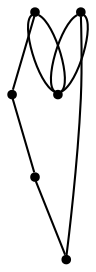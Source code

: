 graph {
  node [shape=point,comment="{\"directed\":false,\"doi\":\"10.1007/978-3-030-04414-5_36\",\"figure\":\"10 (3)\"}"]

  v0 [pos="1534.3819376491776,1580.218563357339"]
  v1 [pos="1474.6735262281559,1520.5087217226276"]
  v2 [pos="1504.527175540012,1610.0771563608114"]
  v3 [pos="1474.6735262281559,1639.9315525801508"]
  v4 [pos="1444.8187641189902,1669.7838504074234"]
  v5 [pos="1355.2533649941838,1639.9315525801508"]

  v0 -- v1 [id="-1",pos="1534.3819376491776,1580.218563357339 1534.382033031804,1547.2418551244532 1507.6527688293256,1520.5087217226273 1474.6735262281559,1520.5087217226276"]
  v0 -- v2 [id="-2",pos="1534.3819376491776,1580.218563357339 1517.891775847042,1580.2175141613059 1504.527143745803,1593.5861792542853 1504.527175540012,1610.0771563608114"]
  v2 -- v3 [id="-3",pos="1504.527175540012,1610.0771563608114 1488.0328169023085,1610.076107164778 1474.6723816366373,1623.4405754736244 1474.6735262281559,1639.9315525801508"]
  v5 -- v1 [id="-4",pos="1355.2533649941838,1639.9315525801508 1325.3945014320764,1669.7848996034566 1325.3945014320764,1669.7848996034566 1325.3945014320764,1669.7848996034566 1325.3945014320764,1729.493692042135 1325.3945014320764,1729.493692042135 1325.3945014320764,1729.493692042135 1340.3260793222273,1744.4166933676715 1340.3260793222273,1744.4166933676715 1340.3260793222273,1744.4166933676715 1459.749324594458,1744.4250869359378 1459.749324594458,1744.4250869359378 1459.749324594458,1744.4250869359378 1579.1682458542853,1744.4166933676715 1579.1682458542853,1744.4166933676715 1579.1682458542853,1744.4166933676715 1579.1682458542853,1625.0033052744477 1579.1682458542853,1625.0033052744477 1579.1682458542853,1625.0033052744477 1579.1682458542853,1505.5815236129577 1579.1682458542853,1505.5815236129577 1579.1682458542853,1505.5815236129577 1564.2324711285662,1490.654325503288 1564.2324711285662,1490.654325503288 1564.2324711285662,1490.654325503288 1504.527143745803,1490.654325503288 1504.527143745803,1490.654325503288 1504.527143745803,1490.654325503288 1474.6735262281559,1520.5087217226276 1474.6735262281559,1520.5087217226276 1474.6735262281559,1520.5087217226276"]
  v5 -- v1 [id="-5",pos="1355.2533649941838,1639.9315525801508 1474.6735262281559,1520.5087217226276 1474.6735262281559,1520.5087217226276 1474.6735262281559,1520.5087217226276"]
  v3 -- v4 [id="-6",pos="1474.6735262281559,1639.9315525801508 1458.182251628711,1639.9305033841174 1444.8176195274716,1653.2991684770968 1444.8187641189902,1669.7838504074234"]
  v5 -- v4 [id="-7",pos="1355.2533649941838,1639.9315525801508 1355.2534603768102,1656.4204312946101 1368.6222893136173,1669.7848996034566 1385.1082224859758,1669.7848996034566 1444.8187641189902,1669.7838504074234 1444.8187641189902,1669.7838504074234 1444.8187641189902,1669.7838504074234"]
  v1 -- v0 [id="-15",pos="1474.6735262281559,1520.5087217226276 1534.3819376491776,1580.218563357339 1534.3819376491776,1580.218563357339 1534.3819376491776,1580.218563357339"]
}